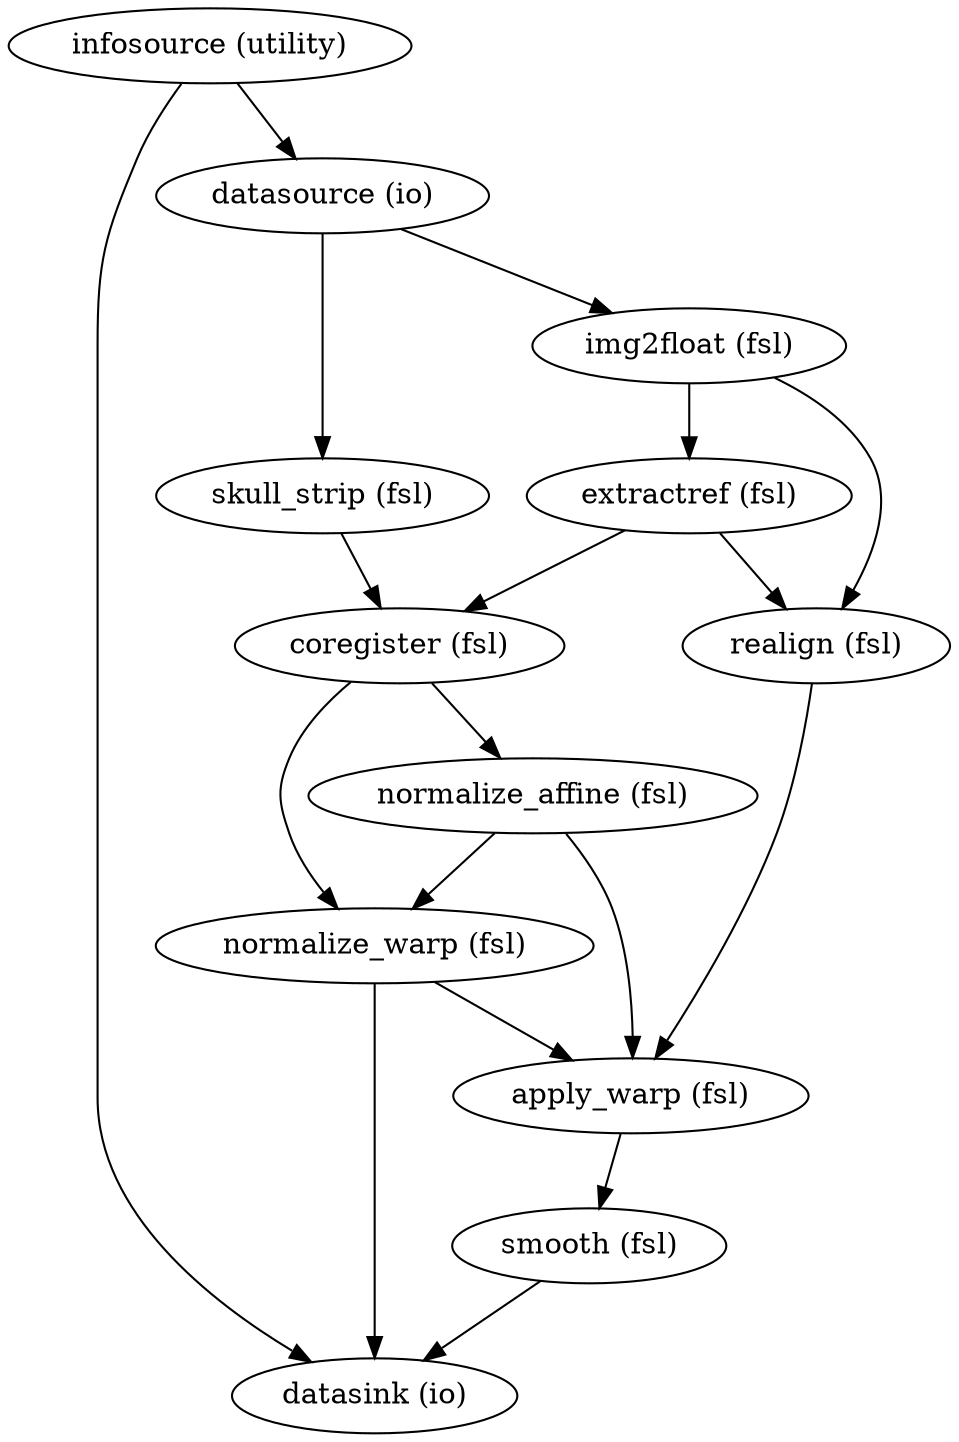 strict digraph  {
	"skull_strip (fsl)" -> "coregister (fsl)";
	"normalize_warp (fsl)" -> "apply_warp (fsl)";
	"normalize_warp (fsl)" -> "datasink (io)";
	"infosource (utility)" -> "datasink (io)";
	"infosource (utility)" -> "datasource (io)";
	"normalize_affine (fsl)" -> "apply_warp (fsl)";
	"normalize_affine (fsl)" -> "normalize_warp (fsl)";
	"smooth (fsl)" -> "datasink (io)";
	"apply_warp (fsl)" -> "smooth (fsl)";
	"extractref (fsl)" -> "realign (fsl)";
	"extractref (fsl)" -> "coregister (fsl)";
	"coregister (fsl)" -> "normalize_warp (fsl)";
	"coregister (fsl)" -> "normalize_affine (fsl)";
	"realign (fsl)" -> "apply_warp (fsl)";
	"img2float (fsl)" -> "extractref (fsl)";
	"img2float (fsl)" -> "realign (fsl)";
	"datasource (io)" -> "skull_strip (fsl)";
	"datasource (io)" -> "img2float (fsl)";
}
